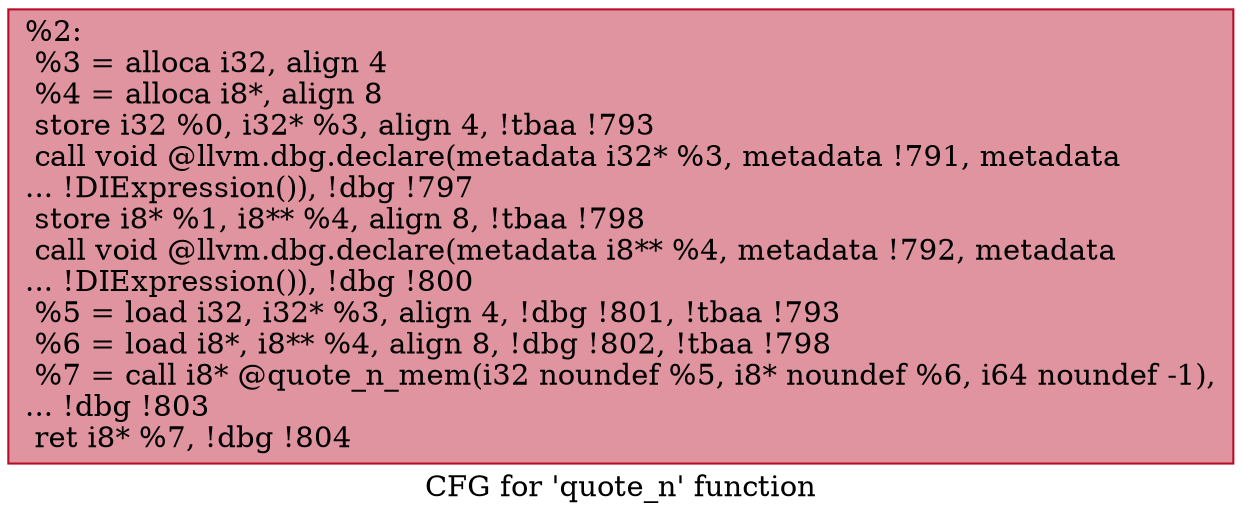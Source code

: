 digraph "CFG for 'quote_n' function" {
	label="CFG for 'quote_n' function";

	Node0x29b8080 [shape=record,color="#b70d28ff", style=filled, fillcolor="#b70d2870",label="{%2:\l  %3 = alloca i32, align 4\l  %4 = alloca i8*, align 8\l  store i32 %0, i32* %3, align 4, !tbaa !793\l  call void @llvm.dbg.declare(metadata i32* %3, metadata !791, metadata\l... !DIExpression()), !dbg !797\l  store i8* %1, i8** %4, align 8, !tbaa !798\l  call void @llvm.dbg.declare(metadata i8** %4, metadata !792, metadata\l... !DIExpression()), !dbg !800\l  %5 = load i32, i32* %3, align 4, !dbg !801, !tbaa !793\l  %6 = load i8*, i8** %4, align 8, !dbg !802, !tbaa !798\l  %7 = call i8* @quote_n_mem(i32 noundef %5, i8* noundef %6, i64 noundef -1),\l... !dbg !803\l  ret i8* %7, !dbg !804\l}"];
}
